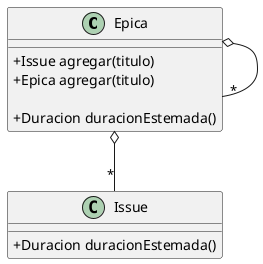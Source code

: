 @startuml

skinparam classAttributeIconSize 0

class Epica {

    + Issue agregar(titulo)
    + Epica agregar(titulo)

    + Duracion duracionEstemada()
}

class Issue {

    + Duracion duracionEstemada()
}

Epica o-- "*" Issue
Epica o- "*" Epica

@enduml